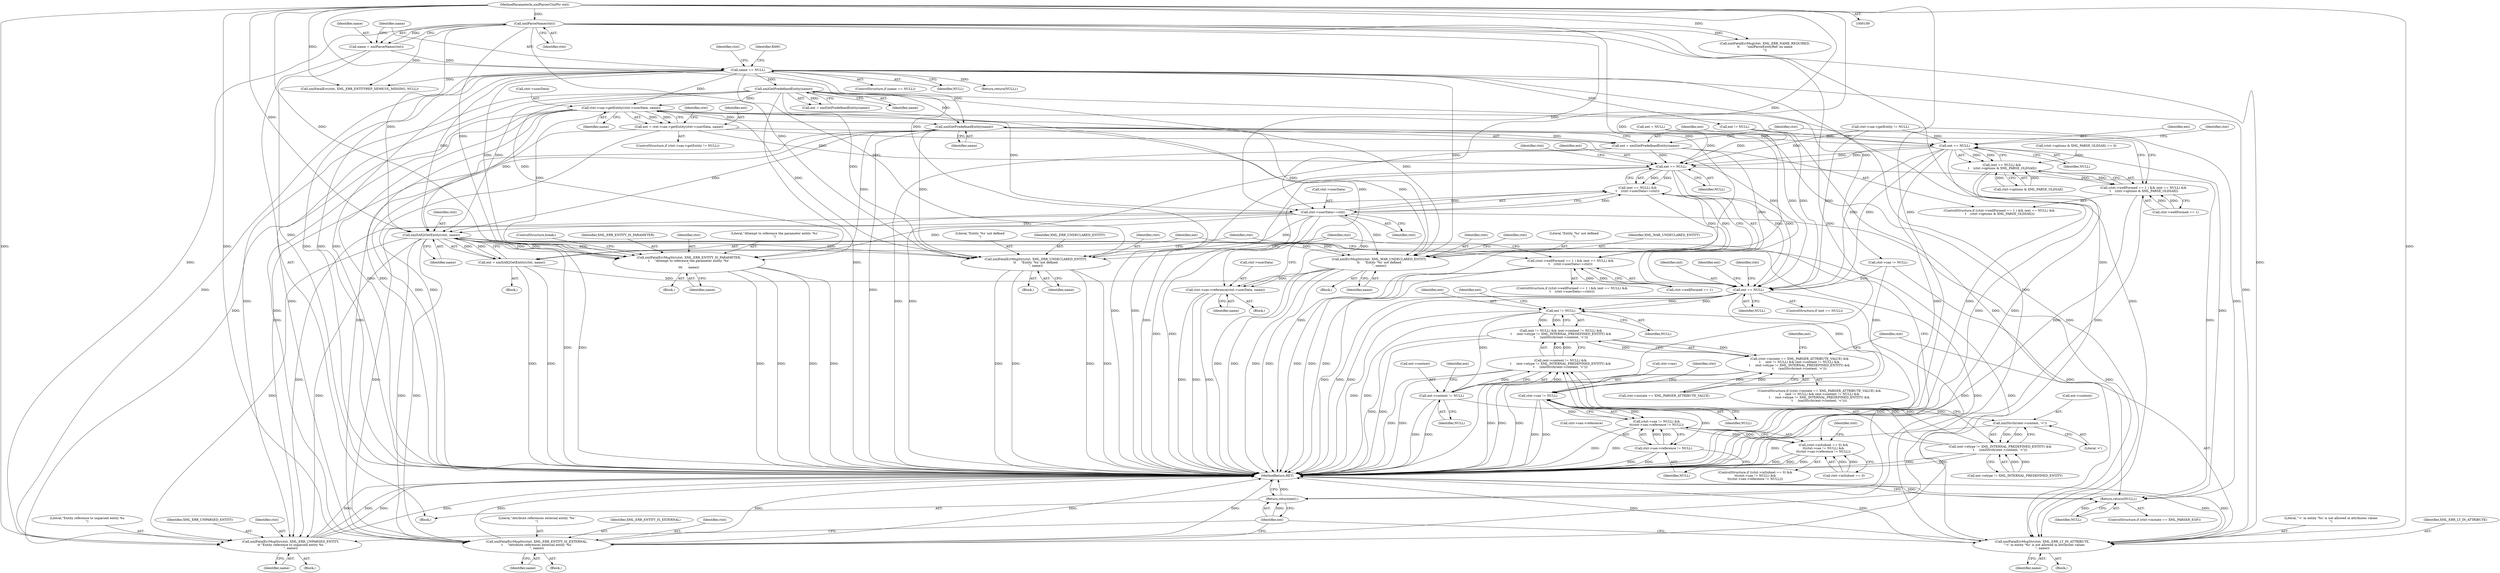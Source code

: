 digraph "0_Chrome_d0947db40187f4708c58e64cbd6013faf9eddeed_19@pointer" {
"1000200" [label="(Call,ctxt->sax->getEntity(ctxt->userData, name))"];
"1000171" [label="(Call,xmlGetPredefinedEntity(name))"];
"1000138" [label="(Call,name == NULL)"];
"1000133" [label="(Call,name = xmlParseName(ctxt))"];
"1000135" [label="(Call,xmlParseName(ctxt))"];
"1000110" [label="(MethodParameterIn,xmlParserCtxtPtr ctxt)"];
"1000198" [label="(Call,ent = ctxt->sax->getEntity(ctxt->userData, name))"];
"1000213" [label="(Call,ent == NULL)"];
"1000212" [label="(Call,(ent == NULL) && \n\t    (ctxt->options & XML_PARSE_OLDSAX))"];
"1000206" [label="(Call,(ctxt->wellFormed == 1 ) && (ent == NULL) && \n\t    (ctxt->options & XML_PARSE_OLDSAX))"];
"1000233" [label="(Call,ent == NULL)"];
"1000232" [label="(Call,(ent == NULL) &&\n\t    (ctxt->userData==ctxt))"];
"1000226" [label="(Call,(ctxt->wellFormed == 1 ) && (ent == NULL) &&\n\t    (ctxt->userData==ctxt))"];
"1000253" [label="(Return,return(NULL);)"];
"1000256" [label="(Call,ent == NULL)"];
"1000299" [label="(Call,ctxt->sax != NULL)"];
"1000298" [label="(Call,(ctxt->sax != NULL) &&\n\t\t(ctxt->sax->reference != NULL))"];
"1000292" [label="(Call,(ctxt->inSubset == 0) &&\n\t\t(ctxt->sax != NULL) &&\n\t\t(ctxt->sax->reference != NULL))"];
"1000304" [label="(Call,ctxt->sax->reference != NULL)"];
"1000363" [label="(Call,ent != NULL)"];
"1000362" [label="(Call,(ent != NULL) && (ent->content != NULL) &&\n\t     (ent->etype != XML_INTERNAL_PREDEFINED_ENTITY) &&\n\t     (xmlStrchr(ent->content, '<')))"];
"1000356" [label="(Call,(ctxt->instate == XML_PARSER_ATTRIBUTE_VALUE) &&\n\t     (ent != NULL) && (ent->content != NULL) &&\n\t     (ent->etype != XML_INTERNAL_PREDEFINED_ENTITY) &&\n\t     (xmlStrchr(ent->content, '<')))"];
"1000367" [label="(Call,ent->content != NULL)"];
"1000366" [label="(Call,(ent->content != NULL) &&\n\t     (ent->etype != XML_INTERNAL_PREDEFINED_ENTITY) &&\n\t     (xmlStrchr(ent->content, '<')))"];
"1000378" [label="(Call,xmlStrchr(ent->content, '<'))"];
"1000372" [label="(Call,(ent->etype != XML_INTERNAL_PREDEFINED_ENTITY) &&\n\t     (xmlStrchr(ent->content, '<')))"];
"1000406" [label="(Return,return(ent);)"];
"1000223" [label="(Call,xmlGetPredefinedEntity(name))"];
"1000221" [label="(Call,ent = xmlGetPredefinedEntity(name))"];
"1000244" [label="(Call,xmlSAX2GetEntity(ctxt, name))"];
"1000242" [label="(Call,ent = xmlSAX2GetEntity(ctxt, name))"];
"1000279" [label="(Call,xmlFatalErrMsgStr(ctxt, XML_ERR_UNDECLARED_ENTITY,\n\t\t     \"Entity '%s' not defined\n\", name))"];
"1000286" [label="(Call,xmlErrMsgStr(ctxt, XML_WAR_UNDECLARED_ENTITY,\n\t\t     \"Entity '%s' not defined\n\", name))"];
"1000312" [label="(Call,ctxt->sax->reference(ctxt->userData, name))"];
"1000330" [label="(Call,xmlFatalErrMsgStr(ctxt, XML_ERR_UNPARSED_ENTITY,\n\t\t \"Entity reference to unparsed entity %s\n\", name))"];
"1000349" [label="(Call,xmlFatalErrMsgStr(ctxt, XML_ERR_ENTITY_IS_EXTERNAL,\n\t     \"Attribute references external entity '%s'\n\", name))"];
"1000384" [label="(Call,xmlFatalErrMsgStr(ctxt, XML_ERR_LT_IN_ATTRIBUTE,\n    \"'<' in entity '%s' is not allowed in attributes values\n\", name))"];
"1000398" [label="(Call,xmlFatalErrMsgStr(ctxt, XML_ERR_ENTITY_IS_PARAMETER,\n\t     \"Attempt to reference the parameter entity '%s'\n\",\n\t\t\t      name))"];
"1000236" [label="(Call,ctxt->userData==ctxt)"];
"1000334" [label="(Identifier,name)"];
"1000253" [label="(Return,return(NULL);)"];
"1000264" [label="(Identifier,ctxt)"];
"1000246" [label="(Identifier,name)"];
"1000243" [label="(Identifier,ent)"];
"1000293" [label="(Call,ctxt->inSubset == 0)"];
"1000216" [label="(Call,ctxt->options & XML_PARSE_OLDSAX)"];
"1000298" [label="(Call,(ctxt->sax != NULL) &&\n\t\t(ctxt->sax->reference != NULL))"];
"1000333" [label="(Literal,\"Entity reference to unparsed entity %s\n\")"];
"1000402" [label="(Identifier,name)"];
"1000224" [label="(Identifier,name)"];
"1000201" [label="(Call,ctxt->userData)"];
"1000134" [label="(Identifier,name)"];
"1000371" [label="(Identifier,NULL)"];
"1000289" [label="(Literal,\"Entity '%s' not defined\n\")"];
"1000174" [label="(Call,ent != NULL)"];
"1000378" [label="(Call,xmlStrchr(ent->content, '<'))"];
"1000209" [label="(Identifier,ctxt)"];
"1000332" [label="(Identifier,XML_ERR_UNPARSED_ENTITY)"];
"1000138" [label="(Call,name == NULL)"];
"1000225" [label="(ControlStructure,if ((ctxt->wellFormed == 1 ) && (ent == NULL) &&\n\t    (ctxt->userData==ctxt)))"];
"1000285" [label="(Block,)"];
"1000331" [label="(Identifier,ctxt)"];
"1000257" [label="(Identifier,ent)"];
"1000250" [label="(Identifier,ctxt)"];
"1000290" [label="(Identifier,name)"];
"1000357" [label="(Call,ctxt->instate == XML_PARSER_ATTRIBUTE_VALUE)"];
"1000388" [label="(Identifier,name)"];
"1000142" [label="(Call,xmlFatalErrMsg(ctxt, XML_ERR_NAME_REQUIRED,\n\t\t       \"xmlParseEntityRef: no name\n\"))"];
"1000369" [label="(Identifier,ent)"];
"1000291" [label="(ControlStructure,if ((ctxt->inSubset == 0) &&\n\t\t(ctxt->sax != NULL) &&\n\t\t(ctxt->sax->reference != NULL)))"];
"1000311" [label="(Block,)"];
"1000169" [label="(Call,ent = xmlGetPredefinedEntity(name))"];
"1000235" [label="(Identifier,NULL)"];
"1000387" [label="(Literal,\"'<' in entity '%s' is not allowed in attributes values\n\")"];
"1000368" [label="(Call,ent->content)"];
"1000212" [label="(Call,(ent == NULL) && \n\t    (ctxt->options & XML_PARSE_OLDSAX))"];
"1000172" [label="(Identifier,name)"];
"1000283" [label="(Identifier,name)"];
"1000398" [label="(Call,xmlFatalErrMsgStr(ctxt, XML_ERR_ENTITY_IS_PARAMETER,\n\t     \"Attempt to reference the parameter entity '%s'\n\",\n\t\t\t      name))"];
"1000366" [label="(Call,(ent->content != NULL) &&\n\t     (ent->etype != XML_INTERNAL_PREDEFINED_ENTITY) &&\n\t     (xmlStrchr(ent->content, '<')))"];
"1000288" [label="(Identifier,XML_WAR_UNDECLARED_ENTITY)"];
"1000401" [label="(Literal,\"Attempt to reference the parameter entity '%s'\n\")"];
"1000312" [label="(Call,ctxt->sax->reference(ctxt->userData, name))"];
"1000206" [label="(Call,(ctxt->wellFormed == 1 ) && (ent == NULL) && \n\t    (ctxt->options & XML_PARSE_OLDSAX))"];
"1000226" [label="(Call,(ctxt->wellFormed == 1 ) && (ent == NULL) &&\n\t    (ctxt->userData==ctxt))"];
"1000280" [label="(Identifier,ctxt)"];
"1000110" [label="(MethodParameterIn,xmlParserCtxtPtr ctxt)"];
"1000352" [label="(Literal,\"Attribute references external entity '%s'\n\")"];
"1000287" [label="(Identifier,ctxt)"];
"1000382" [label="(Literal,'<')"];
"1000136" [label="(Identifier,ctxt)"];
"1000299" [label="(Call,ctxt->sax != NULL)"];
"1000133" [label="(Call,name = xmlParseName(ctxt))"];
"1000184" [label="(Call,ctxt->sax != NULL)"];
"1000205" [label="(ControlStructure,if ((ctxt->wellFormed == 1 ) && (ent == NULL) && \n\t    (ctxt->options & XML_PARSE_OLDSAX)))"];
"1000351" [label="(Identifier,XML_ERR_ENTITY_IS_EXTERNAL)"];
"1000305" [label="(Call,ctxt->sax->reference)"];
"1000214" [label="(Identifier,ent)"];
"1000353" [label="(Identifier,name)"];
"1000367" [label="(Call,ent->content != NULL)"];
"1000385" [label="(Identifier,ctxt)"];
"1000314" [label="(Identifier,ctxt)"];
"1000255" [label="(ControlStructure,if (ent == NULL))"];
"1000350" [label="(Identifier,ctxt)"];
"1000232" [label="(Call,(ent == NULL) &&\n\t    (ctxt->userData==ctxt))"];
"1000111" [label="(Block,)"];
"1000310" [label="(Identifier,NULL)"];
"1000254" [label="(Identifier,NULL)"];
"1000282" [label="(Literal,\"Entity '%s' not defined\n\")"];
"1000295" [label="(Identifier,ctxt)"];
"1000286" [label="(Call,xmlErrMsgStr(ctxt, XML_WAR_UNDECLARED_ENTITY,\n\t\t     \"Entity '%s' not defined\n\", name))"];
"1000300" [label="(Call,ctxt->sax)"];
"1000307" [label="(Identifier,ctxt)"];
"1000244" [label="(Call,xmlSAX2GetEntity(ctxt, name))"];
"1000379" [label="(Call,ent->content)"];
"1000363" [label="(Call,ent != NULL)"];
"1000281" [label="(Identifier,XML_ERR_UNDECLARED_ENTITY)"];
"1000171" [label="(Call,xmlGetPredefinedEntity(name))"];
"1000326" [label="(Identifier,ent)"];
"1000247" [label="(ControlStructure,if (ctxt->instate == XML_PARSER_EOF))"];
"1000303" [label="(Identifier,NULL)"];
"1000313" [label="(Call,ctxt->userData)"];
"1000240" [label="(Identifier,ctxt)"];
"1000292" [label="(Call,(ctxt->inSubset == 0) &&\n\t\t(ctxt->sax != NULL) &&\n\t\t(ctxt->sax->reference != NULL))"];
"1000237" [label="(Call,ctxt->userData)"];
"1000150" [label="(Identifier,RAW)"];
"1000215" [label="(Identifier,NULL)"];
"1000242" [label="(Call,ent = xmlSAX2GetEntity(ctxt, name))"];
"1000384" [label="(Call,xmlFatalErrMsgStr(ctxt, XML_ERR_LT_IN_ATTRIBUTE,\n    \"'<' in entity '%s' is not allowed in attributes values\n\", name))"];
"1000222" [label="(Identifier,ent)"];
"1000355" [label="(ControlStructure,if ((ctxt->instate == XML_PARSER_ATTRIBUTE_VALUE) &&\n\t     (ent != NULL) && (ent->content != NULL) &&\n\t     (ent->etype != XML_INTERNAL_PREDEFINED_ENTITY) &&\n\t     (xmlStrchr(ent->content, '<'))))"];
"1000373" [label="(Call,ent->etype != XML_INTERNAL_PREDEFINED_ENTITY)"];
"1000191" [label="(Call,ctxt->sax->getEntity != NULL)"];
"1000227" [label="(Call,ctxt->wellFormed == 1)"];
"1000190" [label="(ControlStructure,if (ctxt->sax->getEntity != NULL))"];
"1000372" [label="(Call,(ent->etype != XML_INTERNAL_PREDEFINED_ENTITY) &&\n\t     (xmlStrchr(ent->content, '<')))"];
"1000319" [label="(Identifier,ctxt)"];
"1000393" [label="(Identifier,ent)"];
"1000348" [label="(Block,)"];
"1000204" [label="(Identifier,name)"];
"1000137" [label="(ControlStructure,if (name == NULL))"];
"1000140" [label="(Identifier,NULL)"];
"1000153" [label="(Call,xmlFatalErr(ctxt, XML_ERR_ENTITYREF_SEMICOL_MISSING, NULL))"];
"1000221" [label="(Call,ent = xmlGetPredefinedEntity(name))"];
"1000316" [label="(Identifier,name)"];
"1000362" [label="(Call,(ent != NULL) && (ent->content != NULL) &&\n\t     (ent->etype != XML_INTERNAL_PREDEFINED_ENTITY) &&\n\t     (xmlStrchr(ent->content, '<')))"];
"1000403" [label="(ControlStructure,break;)"];
"1000199" [label="(Identifier,ent)"];
"1000218" [label="(Identifier,ctxt)"];
"1000406" [label="(Return,return(ent);)"];
"1000386" [label="(Identifier,XML_ERR_LT_IN_ATTRIBUTE)"];
"1000213" [label="(Call,ent == NULL)"];
"1000139" [label="(Identifier,name)"];
"1000200" [label="(Call,ctxt->sax->getEntity(ctxt->userData, name))"];
"1000161" [label="(Call,(ctxt->options & XML_PARSE_OLDSAX) == 0)"];
"1000207" [label="(Call,ctxt->wellFormed == 1)"];
"1000114" [label="(Call,ent = NULL)"];
"1000245" [label="(Identifier,ctxt)"];
"1000349" [label="(Call,xmlFatalErrMsgStr(ctxt, XML_ERR_ENTITY_IS_EXTERNAL,\n\t     \"Attribute references external entity '%s'\n\", name))"];
"1000408" [label="(MethodReturn,RET)"];
"1000400" [label="(Identifier,XML_ERR_ENTITY_IS_PARAMETER)"];
"1000356" [label="(Call,(ctxt->instate == XML_PARSER_ATTRIBUTE_VALUE) &&\n\t     (ent != NULL) && (ent->content != NULL) &&\n\t     (ent->etype != XML_INTERNAL_PREDEFINED_ENTITY) &&\n\t     (xmlStrchr(ent->content, '<')))"];
"1000258" [label="(Identifier,NULL)"];
"1000364" [label="(Identifier,ent)"];
"1000395" [label="(Block,)"];
"1000143" [label="(Identifier,ctxt)"];
"1000256" [label="(Call,ent == NULL)"];
"1000399" [label="(Identifier,ctxt)"];
"1000241" [label="(Block,)"];
"1000236" [label="(Call,ctxt->userData==ctxt)"];
"1000135" [label="(Call,xmlParseName(ctxt))"];
"1000198" [label="(Call,ent = ctxt->sax->getEntity(ctxt->userData, name))"];
"1000233" [label="(Call,ent == NULL)"];
"1000407" [label="(Identifier,ent)"];
"1000383" [label="(Block,)"];
"1000304" [label="(Call,ctxt->sax->reference != NULL)"];
"1000223" [label="(Call,xmlGetPredefinedEntity(name))"];
"1000329" [label="(Block,)"];
"1000365" [label="(Identifier,NULL)"];
"1000330" [label="(Call,xmlFatalErrMsgStr(ctxt, XML_ERR_UNPARSED_ENTITY,\n\t\t \"Entity reference to unparsed entity %s\n\", name))"];
"1000375" [label="(Identifier,ent)"];
"1000238" [label="(Identifier,ctxt)"];
"1000278" [label="(Block,)"];
"1000234" [label="(Identifier,ent)"];
"1000279" [label="(Call,xmlFatalErrMsgStr(ctxt, XML_ERR_UNDECLARED_ENTITY,\n\t\t     \"Entity '%s' not defined\n\", name))"];
"1000146" [label="(Return,return(NULL);)"];
"1000229" [label="(Identifier,ctxt)"];
"1000200" -> "1000198"  [label="AST: "];
"1000200" -> "1000204"  [label="CFG: "];
"1000201" -> "1000200"  [label="AST: "];
"1000204" -> "1000200"  [label="AST: "];
"1000198" -> "1000200"  [label="CFG: "];
"1000200" -> "1000408"  [label="DDG: "];
"1000200" -> "1000408"  [label="DDG: "];
"1000200" -> "1000198"  [label="DDG: "];
"1000200" -> "1000198"  [label="DDG: "];
"1000171" -> "1000200"  [label="DDG: "];
"1000138" -> "1000200"  [label="DDG: "];
"1000200" -> "1000223"  [label="DDG: "];
"1000200" -> "1000236"  [label="DDG: "];
"1000200" -> "1000244"  [label="DDG: "];
"1000200" -> "1000279"  [label="DDG: "];
"1000200" -> "1000286"  [label="DDG: "];
"1000200" -> "1000312"  [label="DDG: "];
"1000200" -> "1000330"  [label="DDG: "];
"1000200" -> "1000349"  [label="DDG: "];
"1000200" -> "1000384"  [label="DDG: "];
"1000200" -> "1000398"  [label="DDG: "];
"1000171" -> "1000169"  [label="AST: "];
"1000171" -> "1000172"  [label="CFG: "];
"1000172" -> "1000171"  [label="AST: "];
"1000169" -> "1000171"  [label="CFG: "];
"1000171" -> "1000408"  [label="DDG: "];
"1000171" -> "1000169"  [label="DDG: "];
"1000138" -> "1000171"  [label="DDG: "];
"1000171" -> "1000223"  [label="DDG: "];
"1000171" -> "1000244"  [label="DDG: "];
"1000171" -> "1000279"  [label="DDG: "];
"1000171" -> "1000286"  [label="DDG: "];
"1000171" -> "1000330"  [label="DDG: "];
"1000171" -> "1000349"  [label="DDG: "];
"1000171" -> "1000384"  [label="DDG: "];
"1000171" -> "1000398"  [label="DDG: "];
"1000138" -> "1000137"  [label="AST: "];
"1000138" -> "1000140"  [label="CFG: "];
"1000139" -> "1000138"  [label="AST: "];
"1000140" -> "1000138"  [label="AST: "];
"1000143" -> "1000138"  [label="CFG: "];
"1000150" -> "1000138"  [label="CFG: "];
"1000138" -> "1000408"  [label="DDG: "];
"1000138" -> "1000408"  [label="DDG: "];
"1000138" -> "1000408"  [label="DDG: "];
"1000133" -> "1000138"  [label="DDG: "];
"1000138" -> "1000146"  [label="DDG: "];
"1000138" -> "1000153"  [label="DDG: "];
"1000138" -> "1000174"  [label="DDG: "];
"1000138" -> "1000184"  [label="DDG: "];
"1000138" -> "1000223"  [label="DDG: "];
"1000138" -> "1000244"  [label="DDG: "];
"1000138" -> "1000279"  [label="DDG: "];
"1000138" -> "1000286"  [label="DDG: "];
"1000138" -> "1000330"  [label="DDG: "];
"1000138" -> "1000349"  [label="DDG: "];
"1000138" -> "1000384"  [label="DDG: "];
"1000138" -> "1000398"  [label="DDG: "];
"1000133" -> "1000111"  [label="AST: "];
"1000133" -> "1000135"  [label="CFG: "];
"1000134" -> "1000133"  [label="AST: "];
"1000135" -> "1000133"  [label="AST: "];
"1000139" -> "1000133"  [label="CFG: "];
"1000133" -> "1000408"  [label="DDG: "];
"1000135" -> "1000133"  [label="DDG: "];
"1000135" -> "1000136"  [label="CFG: "];
"1000136" -> "1000135"  [label="AST: "];
"1000135" -> "1000408"  [label="DDG: "];
"1000110" -> "1000135"  [label="DDG: "];
"1000135" -> "1000142"  [label="DDG: "];
"1000135" -> "1000153"  [label="DDG: "];
"1000135" -> "1000236"  [label="DDG: "];
"1000135" -> "1000244"  [label="DDG: "];
"1000135" -> "1000279"  [label="DDG: "];
"1000135" -> "1000286"  [label="DDG: "];
"1000135" -> "1000330"  [label="DDG: "];
"1000135" -> "1000349"  [label="DDG: "];
"1000135" -> "1000384"  [label="DDG: "];
"1000135" -> "1000398"  [label="DDG: "];
"1000110" -> "1000109"  [label="AST: "];
"1000110" -> "1000408"  [label="DDG: "];
"1000110" -> "1000142"  [label="DDG: "];
"1000110" -> "1000153"  [label="DDG: "];
"1000110" -> "1000236"  [label="DDG: "];
"1000110" -> "1000244"  [label="DDG: "];
"1000110" -> "1000279"  [label="DDG: "];
"1000110" -> "1000286"  [label="DDG: "];
"1000110" -> "1000330"  [label="DDG: "];
"1000110" -> "1000349"  [label="DDG: "];
"1000110" -> "1000384"  [label="DDG: "];
"1000110" -> "1000398"  [label="DDG: "];
"1000198" -> "1000190"  [label="AST: "];
"1000199" -> "1000198"  [label="AST: "];
"1000209" -> "1000198"  [label="CFG: "];
"1000198" -> "1000408"  [label="DDG: "];
"1000198" -> "1000408"  [label="DDG: "];
"1000198" -> "1000213"  [label="DDG: "];
"1000198" -> "1000233"  [label="DDG: "];
"1000198" -> "1000256"  [label="DDG: "];
"1000213" -> "1000212"  [label="AST: "];
"1000213" -> "1000215"  [label="CFG: "];
"1000214" -> "1000213"  [label="AST: "];
"1000215" -> "1000213"  [label="AST: "];
"1000218" -> "1000213"  [label="CFG: "];
"1000212" -> "1000213"  [label="CFG: "];
"1000213" -> "1000408"  [label="DDG: "];
"1000213" -> "1000408"  [label="DDG: "];
"1000213" -> "1000212"  [label="DDG: "];
"1000213" -> "1000212"  [label="DDG: "];
"1000114" -> "1000213"  [label="DDG: "];
"1000174" -> "1000213"  [label="DDG: "];
"1000191" -> "1000213"  [label="DDG: "];
"1000213" -> "1000233"  [label="DDG: "];
"1000213" -> "1000233"  [label="DDG: "];
"1000213" -> "1000253"  [label="DDG: "];
"1000213" -> "1000256"  [label="DDG: "];
"1000213" -> "1000256"  [label="DDG: "];
"1000212" -> "1000206"  [label="AST: "];
"1000212" -> "1000216"  [label="CFG: "];
"1000216" -> "1000212"  [label="AST: "];
"1000206" -> "1000212"  [label="CFG: "];
"1000212" -> "1000408"  [label="DDG: "];
"1000212" -> "1000408"  [label="DDG: "];
"1000212" -> "1000206"  [label="DDG: "];
"1000212" -> "1000206"  [label="DDG: "];
"1000216" -> "1000212"  [label="DDG: "];
"1000216" -> "1000212"  [label="DDG: "];
"1000161" -> "1000212"  [label="DDG: "];
"1000206" -> "1000205"  [label="AST: "];
"1000206" -> "1000207"  [label="CFG: "];
"1000207" -> "1000206"  [label="AST: "];
"1000222" -> "1000206"  [label="CFG: "];
"1000229" -> "1000206"  [label="CFG: "];
"1000206" -> "1000408"  [label="DDG: "];
"1000206" -> "1000408"  [label="DDG: "];
"1000207" -> "1000206"  [label="DDG: "];
"1000207" -> "1000206"  [label="DDG: "];
"1000233" -> "1000232"  [label="AST: "];
"1000233" -> "1000235"  [label="CFG: "];
"1000234" -> "1000233"  [label="AST: "];
"1000235" -> "1000233"  [label="AST: "];
"1000238" -> "1000233"  [label="CFG: "];
"1000232" -> "1000233"  [label="CFG: "];
"1000233" -> "1000408"  [label="DDG: "];
"1000233" -> "1000408"  [label="DDG: "];
"1000233" -> "1000232"  [label="DDG: "];
"1000233" -> "1000232"  [label="DDG: "];
"1000114" -> "1000233"  [label="DDG: "];
"1000221" -> "1000233"  [label="DDG: "];
"1000174" -> "1000233"  [label="DDG: "];
"1000191" -> "1000233"  [label="DDG: "];
"1000233" -> "1000253"  [label="DDG: "];
"1000233" -> "1000256"  [label="DDG: "];
"1000233" -> "1000256"  [label="DDG: "];
"1000232" -> "1000226"  [label="AST: "];
"1000232" -> "1000236"  [label="CFG: "];
"1000236" -> "1000232"  [label="AST: "];
"1000226" -> "1000232"  [label="CFG: "];
"1000232" -> "1000408"  [label="DDG: "];
"1000232" -> "1000408"  [label="DDG: "];
"1000232" -> "1000226"  [label="DDG: "];
"1000232" -> "1000226"  [label="DDG: "];
"1000236" -> "1000232"  [label="DDG: "];
"1000236" -> "1000232"  [label="DDG: "];
"1000226" -> "1000225"  [label="AST: "];
"1000226" -> "1000227"  [label="CFG: "];
"1000227" -> "1000226"  [label="AST: "];
"1000243" -> "1000226"  [label="CFG: "];
"1000250" -> "1000226"  [label="CFG: "];
"1000226" -> "1000408"  [label="DDG: "];
"1000226" -> "1000408"  [label="DDG: "];
"1000226" -> "1000408"  [label="DDG: "];
"1000227" -> "1000226"  [label="DDG: "];
"1000227" -> "1000226"  [label="DDG: "];
"1000253" -> "1000247"  [label="AST: "];
"1000253" -> "1000254"  [label="CFG: "];
"1000254" -> "1000253"  [label="AST: "];
"1000408" -> "1000253"  [label="CFG: "];
"1000253" -> "1000408"  [label="DDG: "];
"1000254" -> "1000253"  [label="DDG: "];
"1000184" -> "1000253"  [label="DDG: "];
"1000191" -> "1000253"  [label="DDG: "];
"1000256" -> "1000255"  [label="AST: "];
"1000256" -> "1000258"  [label="CFG: "];
"1000257" -> "1000256"  [label="AST: "];
"1000258" -> "1000256"  [label="AST: "];
"1000264" -> "1000256"  [label="CFG: "];
"1000326" -> "1000256"  [label="CFG: "];
"1000256" -> "1000408"  [label="DDG: "];
"1000256" -> "1000408"  [label="DDG: "];
"1000256" -> "1000408"  [label="DDG: "];
"1000114" -> "1000256"  [label="DDG: "];
"1000221" -> "1000256"  [label="DDG: "];
"1000242" -> "1000256"  [label="DDG: "];
"1000174" -> "1000256"  [label="DDG: "];
"1000184" -> "1000256"  [label="DDG: "];
"1000191" -> "1000256"  [label="DDG: "];
"1000256" -> "1000299"  [label="DDG: "];
"1000256" -> "1000363"  [label="DDG: "];
"1000256" -> "1000363"  [label="DDG: "];
"1000256" -> "1000406"  [label="DDG: "];
"1000299" -> "1000298"  [label="AST: "];
"1000299" -> "1000303"  [label="CFG: "];
"1000300" -> "1000299"  [label="AST: "];
"1000303" -> "1000299"  [label="AST: "];
"1000307" -> "1000299"  [label="CFG: "];
"1000298" -> "1000299"  [label="CFG: "];
"1000299" -> "1000408"  [label="DDG: "];
"1000299" -> "1000408"  [label="DDG: "];
"1000299" -> "1000298"  [label="DDG: "];
"1000299" -> "1000298"  [label="DDG: "];
"1000184" -> "1000299"  [label="DDG: "];
"1000299" -> "1000304"  [label="DDG: "];
"1000298" -> "1000292"  [label="AST: "];
"1000298" -> "1000304"  [label="CFG: "];
"1000304" -> "1000298"  [label="AST: "];
"1000292" -> "1000298"  [label="CFG: "];
"1000298" -> "1000408"  [label="DDG: "];
"1000298" -> "1000408"  [label="DDG: "];
"1000298" -> "1000292"  [label="DDG: "];
"1000298" -> "1000292"  [label="DDG: "];
"1000304" -> "1000298"  [label="DDG: "];
"1000304" -> "1000298"  [label="DDG: "];
"1000292" -> "1000291"  [label="AST: "];
"1000292" -> "1000293"  [label="CFG: "];
"1000293" -> "1000292"  [label="AST: "];
"1000314" -> "1000292"  [label="CFG: "];
"1000319" -> "1000292"  [label="CFG: "];
"1000292" -> "1000408"  [label="DDG: "];
"1000292" -> "1000408"  [label="DDG: "];
"1000292" -> "1000408"  [label="DDG: "];
"1000293" -> "1000292"  [label="DDG: "];
"1000293" -> "1000292"  [label="DDG: "];
"1000304" -> "1000310"  [label="CFG: "];
"1000305" -> "1000304"  [label="AST: "];
"1000310" -> "1000304"  [label="AST: "];
"1000304" -> "1000408"  [label="DDG: "];
"1000304" -> "1000408"  [label="DDG: "];
"1000363" -> "1000362"  [label="AST: "];
"1000363" -> "1000365"  [label="CFG: "];
"1000364" -> "1000363"  [label="AST: "];
"1000365" -> "1000363"  [label="AST: "];
"1000369" -> "1000363"  [label="CFG: "];
"1000362" -> "1000363"  [label="CFG: "];
"1000363" -> "1000408"  [label="DDG: "];
"1000363" -> "1000408"  [label="DDG: "];
"1000363" -> "1000362"  [label="DDG: "];
"1000363" -> "1000362"  [label="DDG: "];
"1000363" -> "1000367"  [label="DDG: "];
"1000363" -> "1000406"  [label="DDG: "];
"1000362" -> "1000356"  [label="AST: "];
"1000362" -> "1000366"  [label="CFG: "];
"1000366" -> "1000362"  [label="AST: "];
"1000356" -> "1000362"  [label="CFG: "];
"1000362" -> "1000408"  [label="DDG: "];
"1000362" -> "1000408"  [label="DDG: "];
"1000362" -> "1000356"  [label="DDG: "];
"1000362" -> "1000356"  [label="DDG: "];
"1000366" -> "1000362"  [label="DDG: "];
"1000366" -> "1000362"  [label="DDG: "];
"1000356" -> "1000355"  [label="AST: "];
"1000356" -> "1000357"  [label="CFG: "];
"1000357" -> "1000356"  [label="AST: "];
"1000385" -> "1000356"  [label="CFG: "];
"1000393" -> "1000356"  [label="CFG: "];
"1000356" -> "1000408"  [label="DDG: "];
"1000356" -> "1000408"  [label="DDG: "];
"1000356" -> "1000408"  [label="DDG: "];
"1000357" -> "1000356"  [label="DDG: "];
"1000357" -> "1000356"  [label="DDG: "];
"1000367" -> "1000366"  [label="AST: "];
"1000367" -> "1000371"  [label="CFG: "];
"1000368" -> "1000367"  [label="AST: "];
"1000371" -> "1000367"  [label="AST: "];
"1000375" -> "1000367"  [label="CFG: "];
"1000366" -> "1000367"  [label="CFG: "];
"1000367" -> "1000408"  [label="DDG: "];
"1000367" -> "1000408"  [label="DDG: "];
"1000367" -> "1000366"  [label="DDG: "];
"1000367" -> "1000366"  [label="DDG: "];
"1000367" -> "1000378"  [label="DDG: "];
"1000366" -> "1000372"  [label="CFG: "];
"1000372" -> "1000366"  [label="AST: "];
"1000366" -> "1000408"  [label="DDG: "];
"1000366" -> "1000408"  [label="DDG: "];
"1000372" -> "1000366"  [label="DDG: "];
"1000372" -> "1000366"  [label="DDG: "];
"1000378" -> "1000372"  [label="AST: "];
"1000378" -> "1000382"  [label="CFG: "];
"1000379" -> "1000378"  [label="AST: "];
"1000382" -> "1000378"  [label="AST: "];
"1000372" -> "1000378"  [label="CFG: "];
"1000378" -> "1000408"  [label="DDG: "];
"1000378" -> "1000372"  [label="DDG: "];
"1000378" -> "1000372"  [label="DDG: "];
"1000372" -> "1000373"  [label="CFG: "];
"1000373" -> "1000372"  [label="AST: "];
"1000372" -> "1000408"  [label="DDG: "];
"1000372" -> "1000408"  [label="DDG: "];
"1000373" -> "1000372"  [label="DDG: "];
"1000373" -> "1000372"  [label="DDG: "];
"1000406" -> "1000111"  [label="AST: "];
"1000406" -> "1000407"  [label="CFG: "];
"1000407" -> "1000406"  [label="AST: "];
"1000408" -> "1000406"  [label="CFG: "];
"1000406" -> "1000408"  [label="DDG: "];
"1000407" -> "1000406"  [label="DDG: "];
"1000223" -> "1000221"  [label="AST: "];
"1000223" -> "1000224"  [label="CFG: "];
"1000224" -> "1000223"  [label="AST: "];
"1000221" -> "1000223"  [label="CFG: "];
"1000223" -> "1000408"  [label="DDG: "];
"1000223" -> "1000221"  [label="DDG: "];
"1000223" -> "1000244"  [label="DDG: "];
"1000223" -> "1000279"  [label="DDG: "];
"1000223" -> "1000286"  [label="DDG: "];
"1000223" -> "1000330"  [label="DDG: "];
"1000223" -> "1000349"  [label="DDG: "];
"1000223" -> "1000384"  [label="DDG: "];
"1000223" -> "1000398"  [label="DDG: "];
"1000221" -> "1000205"  [label="AST: "];
"1000222" -> "1000221"  [label="AST: "];
"1000229" -> "1000221"  [label="CFG: "];
"1000221" -> "1000408"  [label="DDG: "];
"1000221" -> "1000408"  [label="DDG: "];
"1000244" -> "1000242"  [label="AST: "];
"1000244" -> "1000246"  [label="CFG: "];
"1000245" -> "1000244"  [label="AST: "];
"1000246" -> "1000244"  [label="AST: "];
"1000242" -> "1000244"  [label="CFG: "];
"1000244" -> "1000408"  [label="DDG: "];
"1000244" -> "1000408"  [label="DDG: "];
"1000244" -> "1000242"  [label="DDG: "];
"1000244" -> "1000242"  [label="DDG: "];
"1000236" -> "1000244"  [label="DDG: "];
"1000244" -> "1000279"  [label="DDG: "];
"1000244" -> "1000279"  [label="DDG: "];
"1000244" -> "1000286"  [label="DDG: "];
"1000244" -> "1000286"  [label="DDG: "];
"1000244" -> "1000330"  [label="DDG: "];
"1000244" -> "1000330"  [label="DDG: "];
"1000244" -> "1000349"  [label="DDG: "];
"1000244" -> "1000349"  [label="DDG: "];
"1000244" -> "1000384"  [label="DDG: "];
"1000244" -> "1000384"  [label="DDG: "];
"1000244" -> "1000398"  [label="DDG: "];
"1000244" -> "1000398"  [label="DDG: "];
"1000242" -> "1000241"  [label="AST: "];
"1000243" -> "1000242"  [label="AST: "];
"1000250" -> "1000242"  [label="CFG: "];
"1000242" -> "1000408"  [label="DDG: "];
"1000242" -> "1000408"  [label="DDG: "];
"1000279" -> "1000278"  [label="AST: "];
"1000279" -> "1000283"  [label="CFG: "];
"1000280" -> "1000279"  [label="AST: "];
"1000281" -> "1000279"  [label="AST: "];
"1000282" -> "1000279"  [label="AST: "];
"1000283" -> "1000279"  [label="AST: "];
"1000319" -> "1000279"  [label="CFG: "];
"1000279" -> "1000408"  [label="DDG: "];
"1000279" -> "1000408"  [label="DDG: "];
"1000279" -> "1000408"  [label="DDG: "];
"1000279" -> "1000408"  [label="DDG: "];
"1000236" -> "1000279"  [label="DDG: "];
"1000286" -> "1000285"  [label="AST: "];
"1000286" -> "1000290"  [label="CFG: "];
"1000287" -> "1000286"  [label="AST: "];
"1000288" -> "1000286"  [label="AST: "];
"1000289" -> "1000286"  [label="AST: "];
"1000290" -> "1000286"  [label="AST: "];
"1000295" -> "1000286"  [label="CFG: "];
"1000286" -> "1000408"  [label="DDG: "];
"1000286" -> "1000408"  [label="DDG: "];
"1000286" -> "1000408"  [label="DDG: "];
"1000286" -> "1000408"  [label="DDG: "];
"1000236" -> "1000286"  [label="DDG: "];
"1000286" -> "1000312"  [label="DDG: "];
"1000312" -> "1000311"  [label="AST: "];
"1000312" -> "1000316"  [label="CFG: "];
"1000313" -> "1000312"  [label="AST: "];
"1000316" -> "1000312"  [label="AST: "];
"1000319" -> "1000312"  [label="CFG: "];
"1000312" -> "1000408"  [label="DDG: "];
"1000312" -> "1000408"  [label="DDG: "];
"1000312" -> "1000408"  [label="DDG: "];
"1000236" -> "1000312"  [label="DDG: "];
"1000330" -> "1000329"  [label="AST: "];
"1000330" -> "1000334"  [label="CFG: "];
"1000331" -> "1000330"  [label="AST: "];
"1000332" -> "1000330"  [label="AST: "];
"1000333" -> "1000330"  [label="AST: "];
"1000334" -> "1000330"  [label="AST: "];
"1000407" -> "1000330"  [label="CFG: "];
"1000330" -> "1000408"  [label="DDG: "];
"1000330" -> "1000408"  [label="DDG: "];
"1000330" -> "1000408"  [label="DDG: "];
"1000330" -> "1000408"  [label="DDG: "];
"1000236" -> "1000330"  [label="DDG: "];
"1000349" -> "1000348"  [label="AST: "];
"1000349" -> "1000353"  [label="CFG: "];
"1000350" -> "1000349"  [label="AST: "];
"1000351" -> "1000349"  [label="AST: "];
"1000352" -> "1000349"  [label="AST: "];
"1000353" -> "1000349"  [label="AST: "];
"1000407" -> "1000349"  [label="CFG: "];
"1000349" -> "1000408"  [label="DDG: "];
"1000349" -> "1000408"  [label="DDG: "];
"1000349" -> "1000408"  [label="DDG: "];
"1000349" -> "1000408"  [label="DDG: "];
"1000236" -> "1000349"  [label="DDG: "];
"1000384" -> "1000383"  [label="AST: "];
"1000384" -> "1000388"  [label="CFG: "];
"1000385" -> "1000384"  [label="AST: "];
"1000386" -> "1000384"  [label="AST: "];
"1000387" -> "1000384"  [label="AST: "];
"1000388" -> "1000384"  [label="AST: "];
"1000407" -> "1000384"  [label="CFG: "];
"1000384" -> "1000408"  [label="DDG: "];
"1000384" -> "1000408"  [label="DDG: "];
"1000384" -> "1000408"  [label="DDG: "];
"1000384" -> "1000408"  [label="DDG: "];
"1000236" -> "1000384"  [label="DDG: "];
"1000398" -> "1000395"  [label="AST: "];
"1000398" -> "1000402"  [label="CFG: "];
"1000399" -> "1000398"  [label="AST: "];
"1000400" -> "1000398"  [label="AST: "];
"1000401" -> "1000398"  [label="AST: "];
"1000402" -> "1000398"  [label="AST: "];
"1000403" -> "1000398"  [label="CFG: "];
"1000398" -> "1000408"  [label="DDG: "];
"1000398" -> "1000408"  [label="DDG: "];
"1000398" -> "1000408"  [label="DDG: "];
"1000398" -> "1000408"  [label="DDG: "];
"1000236" -> "1000398"  [label="DDG: "];
"1000236" -> "1000240"  [label="CFG: "];
"1000237" -> "1000236"  [label="AST: "];
"1000240" -> "1000236"  [label="AST: "];
"1000236" -> "1000408"  [label="DDG: "];
"1000236" -> "1000408"  [label="DDG: "];
}
